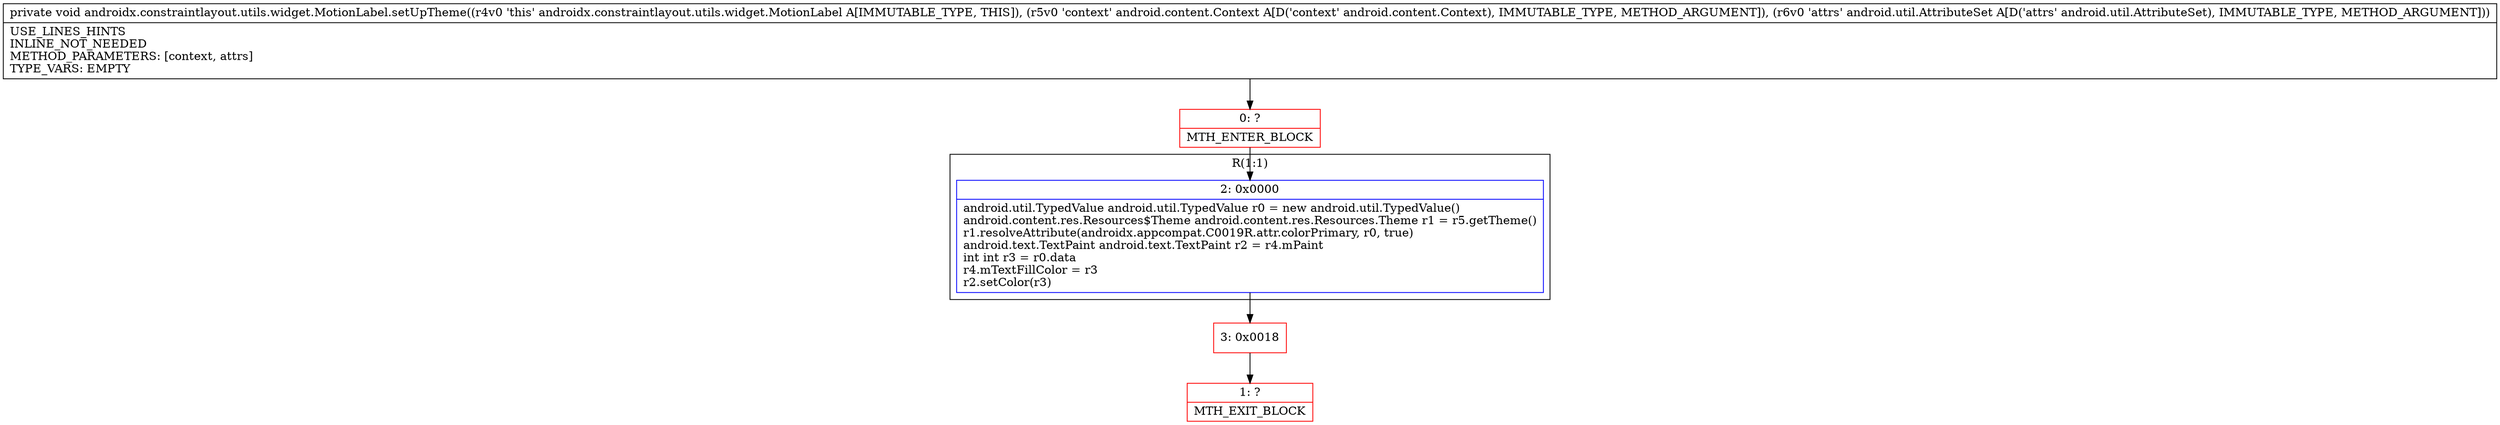digraph "CFG forandroidx.constraintlayout.utils.widget.MotionLabel.setUpTheme(Landroid\/content\/Context;Landroid\/util\/AttributeSet;)V" {
subgraph cluster_Region_290846537 {
label = "R(1:1)";
node [shape=record,color=blue];
Node_2 [shape=record,label="{2\:\ 0x0000|android.util.TypedValue android.util.TypedValue r0 = new android.util.TypedValue()\landroid.content.res.Resources$Theme android.content.res.Resources.Theme r1 = r5.getTheme()\lr1.resolveAttribute(androidx.appcompat.C0019R.attr.colorPrimary, r0, true)\landroid.text.TextPaint android.text.TextPaint r2 = r4.mPaint\lint int r3 = r0.data\lr4.mTextFillColor = r3\lr2.setColor(r3)\l}"];
}
Node_0 [shape=record,color=red,label="{0\:\ ?|MTH_ENTER_BLOCK\l}"];
Node_3 [shape=record,color=red,label="{3\:\ 0x0018}"];
Node_1 [shape=record,color=red,label="{1\:\ ?|MTH_EXIT_BLOCK\l}"];
MethodNode[shape=record,label="{private void androidx.constraintlayout.utils.widget.MotionLabel.setUpTheme((r4v0 'this' androidx.constraintlayout.utils.widget.MotionLabel A[IMMUTABLE_TYPE, THIS]), (r5v0 'context' android.content.Context A[D('context' android.content.Context), IMMUTABLE_TYPE, METHOD_ARGUMENT]), (r6v0 'attrs' android.util.AttributeSet A[D('attrs' android.util.AttributeSet), IMMUTABLE_TYPE, METHOD_ARGUMENT]))  | USE_LINES_HINTS\lINLINE_NOT_NEEDED\lMETHOD_PARAMETERS: [context, attrs]\lTYPE_VARS: EMPTY\l}"];
MethodNode -> Node_0;Node_2 -> Node_3;
Node_0 -> Node_2;
Node_3 -> Node_1;
}

